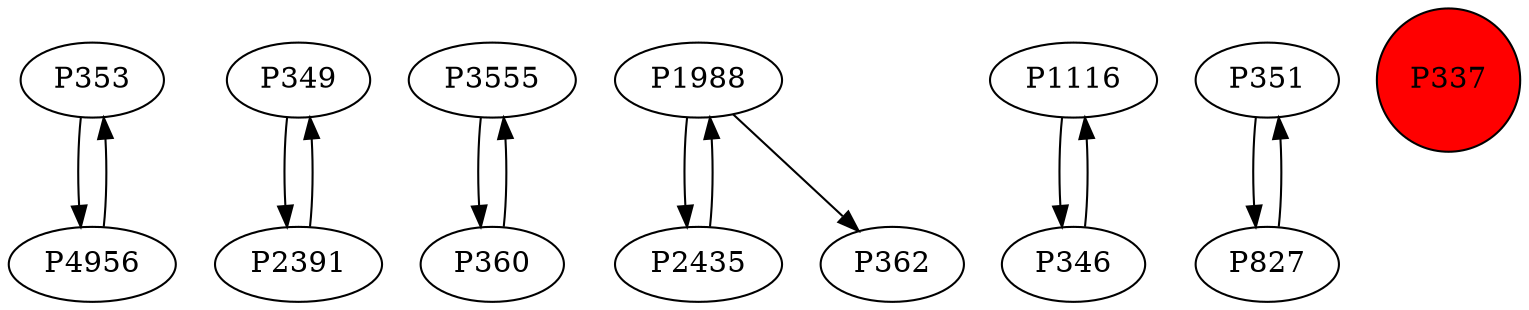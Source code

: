 digraph {
	P353 -> P4956
	P349 -> P2391
	P3555 -> P360
	P1988 -> P2435
	P1116 -> P346
	P360 -> P3555
	P2391 -> P349
	P1988 -> P362
	P346 -> P1116
	P351 -> P827
	P2435 -> P1988
	P827 -> P351
	P4956 -> P353
	P337 [shape=circle]
	P337 [style=filled]
	P337 [fillcolor=red]
}